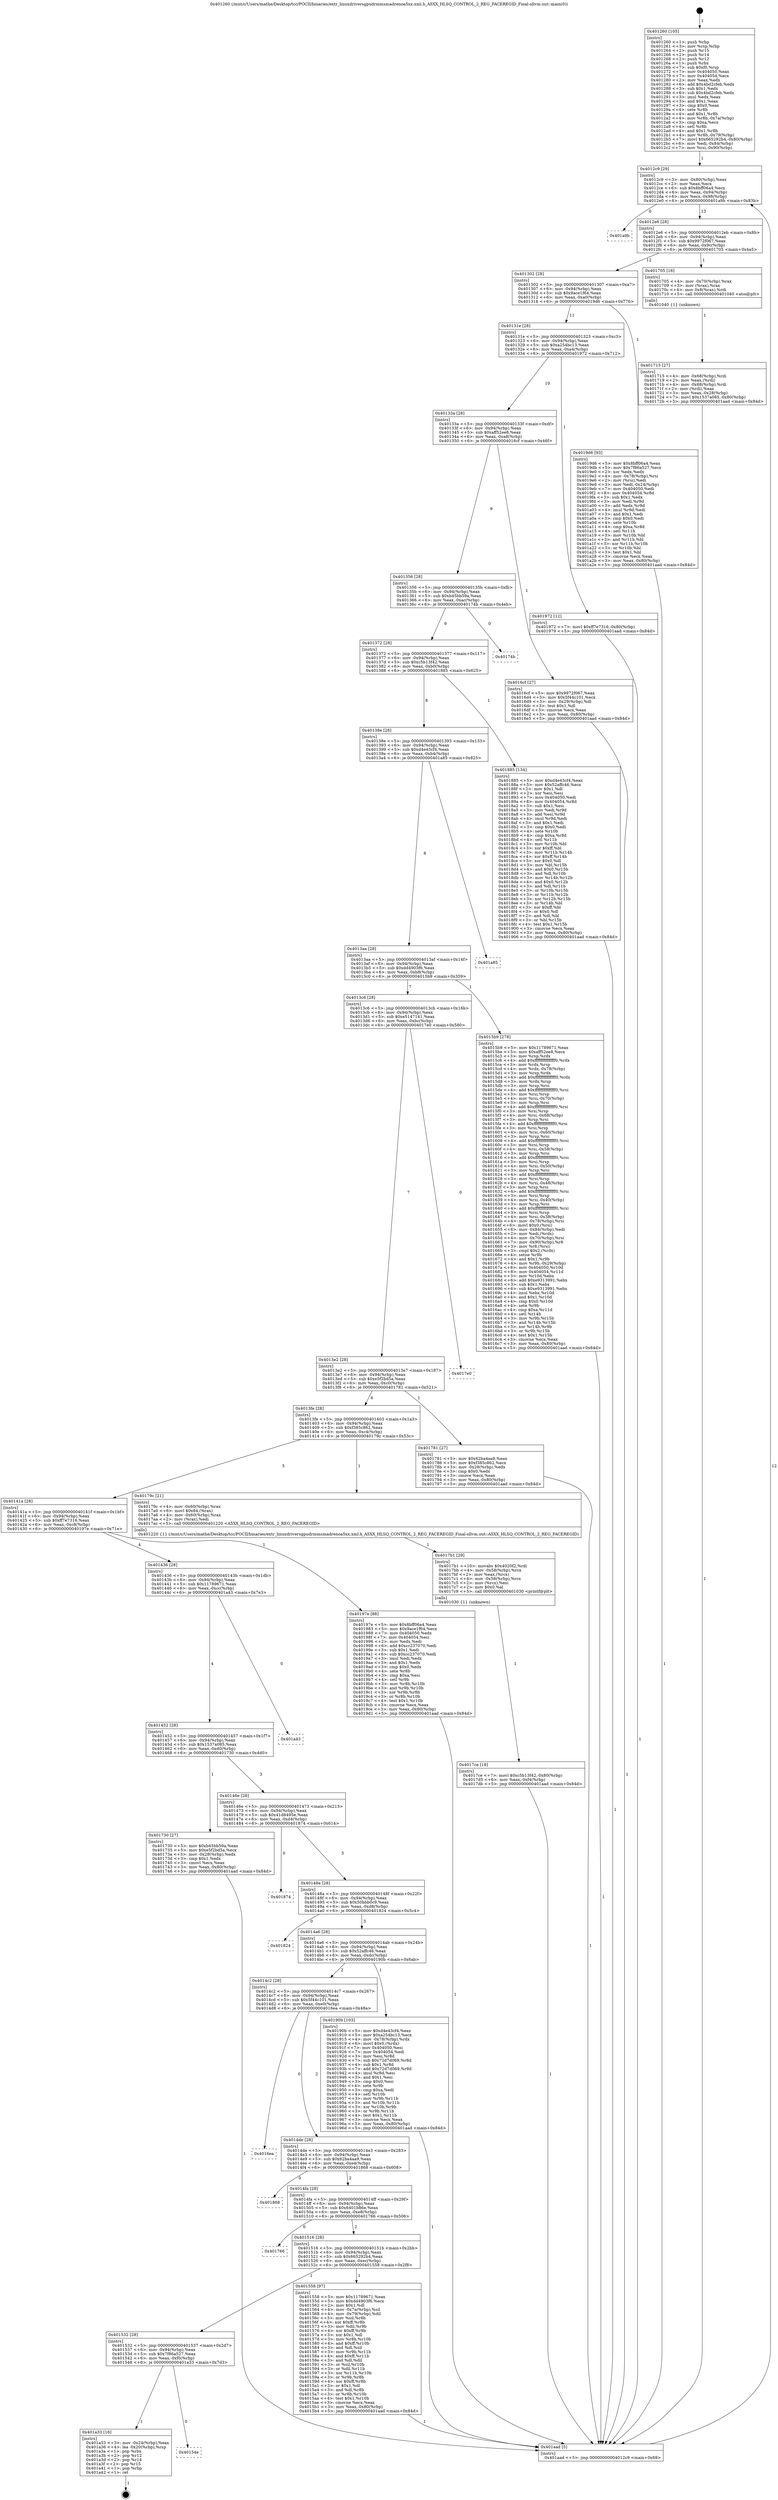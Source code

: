 digraph "0x401260" {
  label = "0x401260 (/mnt/c/Users/mathe/Desktop/tcc/POCII/binaries/extr_linuxdriversgpudrmmsmadrenoa5xx.xml.h_A5XX_HLSQ_CONTROL_2_REG_FACEREGID_Final-ollvm.out::main(0))"
  labelloc = "t"
  node[shape=record]

  Entry [label="",width=0.3,height=0.3,shape=circle,fillcolor=black,style=filled]
  "0x4012c9" [label="{
     0x4012c9 [29]\l
     | [instrs]\l
     &nbsp;&nbsp;0x4012c9 \<+3\>: mov -0x80(%rbp),%eax\l
     &nbsp;&nbsp;0x4012cc \<+2\>: mov %eax,%ecx\l
     &nbsp;&nbsp;0x4012ce \<+6\>: sub $0x8bff06a4,%ecx\l
     &nbsp;&nbsp;0x4012d4 \<+6\>: mov %eax,-0x94(%rbp)\l
     &nbsp;&nbsp;0x4012da \<+6\>: mov %ecx,-0x98(%rbp)\l
     &nbsp;&nbsp;0x4012e0 \<+6\>: je 0000000000401a9b \<main+0x83b\>\l
  }"]
  "0x401a9b" [label="{
     0x401a9b\l
  }", style=dashed]
  "0x4012e6" [label="{
     0x4012e6 [28]\l
     | [instrs]\l
     &nbsp;&nbsp;0x4012e6 \<+5\>: jmp 00000000004012eb \<main+0x8b\>\l
     &nbsp;&nbsp;0x4012eb \<+6\>: mov -0x94(%rbp),%eax\l
     &nbsp;&nbsp;0x4012f1 \<+5\>: sub $0x9972f067,%eax\l
     &nbsp;&nbsp;0x4012f6 \<+6\>: mov %eax,-0x9c(%rbp)\l
     &nbsp;&nbsp;0x4012fc \<+6\>: je 0000000000401705 \<main+0x4a5\>\l
  }"]
  Exit [label="",width=0.3,height=0.3,shape=circle,fillcolor=black,style=filled,peripheries=2]
  "0x401705" [label="{
     0x401705 [16]\l
     | [instrs]\l
     &nbsp;&nbsp;0x401705 \<+4\>: mov -0x70(%rbp),%rax\l
     &nbsp;&nbsp;0x401709 \<+3\>: mov (%rax),%rax\l
     &nbsp;&nbsp;0x40170c \<+4\>: mov 0x8(%rax),%rdi\l
     &nbsp;&nbsp;0x401710 \<+5\>: call 0000000000401040 \<atoi@plt\>\l
     | [calls]\l
     &nbsp;&nbsp;0x401040 \{1\} (unknown)\l
  }"]
  "0x401302" [label="{
     0x401302 [28]\l
     | [instrs]\l
     &nbsp;&nbsp;0x401302 \<+5\>: jmp 0000000000401307 \<main+0xa7\>\l
     &nbsp;&nbsp;0x401307 \<+6\>: mov -0x94(%rbp),%eax\l
     &nbsp;&nbsp;0x40130d \<+5\>: sub $0x9ace1f64,%eax\l
     &nbsp;&nbsp;0x401312 \<+6\>: mov %eax,-0xa0(%rbp)\l
     &nbsp;&nbsp;0x401318 \<+6\>: je 00000000004019d6 \<main+0x776\>\l
  }"]
  "0x40154e" [label="{
     0x40154e\l
  }", style=dashed]
  "0x4019d6" [label="{
     0x4019d6 [93]\l
     | [instrs]\l
     &nbsp;&nbsp;0x4019d6 \<+5\>: mov $0x8bff06a4,%eax\l
     &nbsp;&nbsp;0x4019db \<+5\>: mov $0x7f86a527,%ecx\l
     &nbsp;&nbsp;0x4019e0 \<+2\>: xor %edx,%edx\l
     &nbsp;&nbsp;0x4019e2 \<+4\>: mov -0x78(%rbp),%rsi\l
     &nbsp;&nbsp;0x4019e6 \<+2\>: mov (%rsi),%edi\l
     &nbsp;&nbsp;0x4019e8 \<+3\>: mov %edi,-0x24(%rbp)\l
     &nbsp;&nbsp;0x4019eb \<+7\>: mov 0x404050,%edi\l
     &nbsp;&nbsp;0x4019f2 \<+8\>: mov 0x404054,%r8d\l
     &nbsp;&nbsp;0x4019fa \<+3\>: sub $0x1,%edx\l
     &nbsp;&nbsp;0x4019fd \<+3\>: mov %edi,%r9d\l
     &nbsp;&nbsp;0x401a00 \<+3\>: add %edx,%r9d\l
     &nbsp;&nbsp;0x401a03 \<+4\>: imul %r9d,%edi\l
     &nbsp;&nbsp;0x401a07 \<+3\>: and $0x1,%edi\l
     &nbsp;&nbsp;0x401a0a \<+3\>: cmp $0x0,%edi\l
     &nbsp;&nbsp;0x401a0d \<+4\>: sete %r10b\l
     &nbsp;&nbsp;0x401a11 \<+4\>: cmp $0xa,%r8d\l
     &nbsp;&nbsp;0x401a15 \<+4\>: setl %r11b\l
     &nbsp;&nbsp;0x401a19 \<+3\>: mov %r10b,%bl\l
     &nbsp;&nbsp;0x401a1c \<+3\>: and %r11b,%bl\l
     &nbsp;&nbsp;0x401a1f \<+3\>: xor %r11b,%r10b\l
     &nbsp;&nbsp;0x401a22 \<+3\>: or %r10b,%bl\l
     &nbsp;&nbsp;0x401a25 \<+3\>: test $0x1,%bl\l
     &nbsp;&nbsp;0x401a28 \<+3\>: cmovne %ecx,%eax\l
     &nbsp;&nbsp;0x401a2b \<+3\>: mov %eax,-0x80(%rbp)\l
     &nbsp;&nbsp;0x401a2e \<+5\>: jmp 0000000000401aad \<main+0x84d\>\l
  }"]
  "0x40131e" [label="{
     0x40131e [28]\l
     | [instrs]\l
     &nbsp;&nbsp;0x40131e \<+5\>: jmp 0000000000401323 \<main+0xc3\>\l
     &nbsp;&nbsp;0x401323 \<+6\>: mov -0x94(%rbp),%eax\l
     &nbsp;&nbsp;0x401329 \<+5\>: sub $0xa254bc13,%eax\l
     &nbsp;&nbsp;0x40132e \<+6\>: mov %eax,-0xa4(%rbp)\l
     &nbsp;&nbsp;0x401334 \<+6\>: je 0000000000401972 \<main+0x712\>\l
  }"]
  "0x401a33" [label="{
     0x401a33 [16]\l
     | [instrs]\l
     &nbsp;&nbsp;0x401a33 \<+3\>: mov -0x24(%rbp),%eax\l
     &nbsp;&nbsp;0x401a36 \<+4\>: lea -0x20(%rbp),%rsp\l
     &nbsp;&nbsp;0x401a3a \<+1\>: pop %rbx\l
     &nbsp;&nbsp;0x401a3b \<+2\>: pop %r12\l
     &nbsp;&nbsp;0x401a3d \<+2\>: pop %r14\l
     &nbsp;&nbsp;0x401a3f \<+2\>: pop %r15\l
     &nbsp;&nbsp;0x401a41 \<+1\>: pop %rbp\l
     &nbsp;&nbsp;0x401a42 \<+1\>: ret\l
  }"]
  "0x401972" [label="{
     0x401972 [12]\l
     | [instrs]\l
     &nbsp;&nbsp;0x401972 \<+7\>: movl $0xff7e7316,-0x80(%rbp)\l
     &nbsp;&nbsp;0x401979 \<+5\>: jmp 0000000000401aad \<main+0x84d\>\l
  }"]
  "0x40133a" [label="{
     0x40133a [28]\l
     | [instrs]\l
     &nbsp;&nbsp;0x40133a \<+5\>: jmp 000000000040133f \<main+0xdf\>\l
     &nbsp;&nbsp;0x40133f \<+6\>: mov -0x94(%rbp),%eax\l
     &nbsp;&nbsp;0x401345 \<+5\>: sub $0xaff52ee8,%eax\l
     &nbsp;&nbsp;0x40134a \<+6\>: mov %eax,-0xa8(%rbp)\l
     &nbsp;&nbsp;0x401350 \<+6\>: je 00000000004016cf \<main+0x46f\>\l
  }"]
  "0x4017ce" [label="{
     0x4017ce [18]\l
     | [instrs]\l
     &nbsp;&nbsp;0x4017ce \<+7\>: movl $0xc5b13f42,-0x80(%rbp)\l
     &nbsp;&nbsp;0x4017d5 \<+6\>: mov %eax,-0xf4(%rbp)\l
     &nbsp;&nbsp;0x4017db \<+5\>: jmp 0000000000401aad \<main+0x84d\>\l
  }"]
  "0x4016cf" [label="{
     0x4016cf [27]\l
     | [instrs]\l
     &nbsp;&nbsp;0x4016cf \<+5\>: mov $0x9972f067,%eax\l
     &nbsp;&nbsp;0x4016d4 \<+5\>: mov $0x5f44c101,%ecx\l
     &nbsp;&nbsp;0x4016d9 \<+3\>: mov -0x29(%rbp),%dl\l
     &nbsp;&nbsp;0x4016dc \<+3\>: test $0x1,%dl\l
     &nbsp;&nbsp;0x4016df \<+3\>: cmovne %ecx,%eax\l
     &nbsp;&nbsp;0x4016e2 \<+3\>: mov %eax,-0x80(%rbp)\l
     &nbsp;&nbsp;0x4016e5 \<+5\>: jmp 0000000000401aad \<main+0x84d\>\l
  }"]
  "0x401356" [label="{
     0x401356 [28]\l
     | [instrs]\l
     &nbsp;&nbsp;0x401356 \<+5\>: jmp 000000000040135b \<main+0xfb\>\l
     &nbsp;&nbsp;0x40135b \<+6\>: mov -0x94(%rbp),%eax\l
     &nbsp;&nbsp;0x401361 \<+5\>: sub $0xb45bb59a,%eax\l
     &nbsp;&nbsp;0x401366 \<+6\>: mov %eax,-0xac(%rbp)\l
     &nbsp;&nbsp;0x40136c \<+6\>: je 000000000040174b \<main+0x4eb\>\l
  }"]
  "0x4017b1" [label="{
     0x4017b1 [29]\l
     | [instrs]\l
     &nbsp;&nbsp;0x4017b1 \<+10\>: movabs $0x4020f2,%rdi\l
     &nbsp;&nbsp;0x4017bb \<+4\>: mov -0x58(%rbp),%rcx\l
     &nbsp;&nbsp;0x4017bf \<+2\>: mov %eax,(%rcx)\l
     &nbsp;&nbsp;0x4017c1 \<+4\>: mov -0x58(%rbp),%rcx\l
     &nbsp;&nbsp;0x4017c5 \<+2\>: mov (%rcx),%esi\l
     &nbsp;&nbsp;0x4017c7 \<+2\>: mov $0x0,%al\l
     &nbsp;&nbsp;0x4017c9 \<+5\>: call 0000000000401030 \<printf@plt\>\l
     | [calls]\l
     &nbsp;&nbsp;0x401030 \{1\} (unknown)\l
  }"]
  "0x40174b" [label="{
     0x40174b\l
  }", style=dashed]
  "0x401372" [label="{
     0x401372 [28]\l
     | [instrs]\l
     &nbsp;&nbsp;0x401372 \<+5\>: jmp 0000000000401377 \<main+0x117\>\l
     &nbsp;&nbsp;0x401377 \<+6\>: mov -0x94(%rbp),%eax\l
     &nbsp;&nbsp;0x40137d \<+5\>: sub $0xc5b13f42,%eax\l
     &nbsp;&nbsp;0x401382 \<+6\>: mov %eax,-0xb0(%rbp)\l
     &nbsp;&nbsp;0x401388 \<+6\>: je 0000000000401885 \<main+0x625\>\l
  }"]
  "0x401715" [label="{
     0x401715 [27]\l
     | [instrs]\l
     &nbsp;&nbsp;0x401715 \<+4\>: mov -0x68(%rbp),%rdi\l
     &nbsp;&nbsp;0x401719 \<+2\>: mov %eax,(%rdi)\l
     &nbsp;&nbsp;0x40171b \<+4\>: mov -0x68(%rbp),%rdi\l
     &nbsp;&nbsp;0x40171f \<+2\>: mov (%rdi),%eax\l
     &nbsp;&nbsp;0x401721 \<+3\>: mov %eax,-0x28(%rbp)\l
     &nbsp;&nbsp;0x401724 \<+7\>: movl $0x1537a085,-0x80(%rbp)\l
     &nbsp;&nbsp;0x40172b \<+5\>: jmp 0000000000401aad \<main+0x84d\>\l
  }"]
  "0x401885" [label="{
     0x401885 [134]\l
     | [instrs]\l
     &nbsp;&nbsp;0x401885 \<+5\>: mov $0xd4e43cf4,%eax\l
     &nbsp;&nbsp;0x40188a \<+5\>: mov $0x52affc46,%ecx\l
     &nbsp;&nbsp;0x40188f \<+2\>: mov $0x1,%dl\l
     &nbsp;&nbsp;0x401891 \<+2\>: xor %esi,%esi\l
     &nbsp;&nbsp;0x401893 \<+7\>: mov 0x404050,%edi\l
     &nbsp;&nbsp;0x40189a \<+8\>: mov 0x404054,%r8d\l
     &nbsp;&nbsp;0x4018a2 \<+3\>: sub $0x1,%esi\l
     &nbsp;&nbsp;0x4018a5 \<+3\>: mov %edi,%r9d\l
     &nbsp;&nbsp;0x4018a8 \<+3\>: add %esi,%r9d\l
     &nbsp;&nbsp;0x4018ab \<+4\>: imul %r9d,%edi\l
     &nbsp;&nbsp;0x4018af \<+3\>: and $0x1,%edi\l
     &nbsp;&nbsp;0x4018b2 \<+3\>: cmp $0x0,%edi\l
     &nbsp;&nbsp;0x4018b5 \<+4\>: sete %r10b\l
     &nbsp;&nbsp;0x4018b9 \<+4\>: cmp $0xa,%r8d\l
     &nbsp;&nbsp;0x4018bd \<+4\>: setl %r11b\l
     &nbsp;&nbsp;0x4018c1 \<+3\>: mov %r10b,%bl\l
     &nbsp;&nbsp;0x4018c4 \<+3\>: xor $0xff,%bl\l
     &nbsp;&nbsp;0x4018c7 \<+3\>: mov %r11b,%r14b\l
     &nbsp;&nbsp;0x4018ca \<+4\>: xor $0xff,%r14b\l
     &nbsp;&nbsp;0x4018ce \<+3\>: xor $0x0,%dl\l
     &nbsp;&nbsp;0x4018d1 \<+3\>: mov %bl,%r15b\l
     &nbsp;&nbsp;0x4018d4 \<+4\>: and $0x0,%r15b\l
     &nbsp;&nbsp;0x4018d8 \<+3\>: and %dl,%r10b\l
     &nbsp;&nbsp;0x4018db \<+3\>: mov %r14b,%r12b\l
     &nbsp;&nbsp;0x4018de \<+4\>: and $0x0,%r12b\l
     &nbsp;&nbsp;0x4018e2 \<+3\>: and %dl,%r11b\l
     &nbsp;&nbsp;0x4018e5 \<+3\>: or %r10b,%r15b\l
     &nbsp;&nbsp;0x4018e8 \<+3\>: or %r11b,%r12b\l
     &nbsp;&nbsp;0x4018eb \<+3\>: xor %r12b,%r15b\l
     &nbsp;&nbsp;0x4018ee \<+3\>: or %r14b,%bl\l
     &nbsp;&nbsp;0x4018f1 \<+3\>: xor $0xff,%bl\l
     &nbsp;&nbsp;0x4018f4 \<+3\>: or $0x0,%dl\l
     &nbsp;&nbsp;0x4018f7 \<+2\>: and %dl,%bl\l
     &nbsp;&nbsp;0x4018f9 \<+3\>: or %bl,%r15b\l
     &nbsp;&nbsp;0x4018fc \<+4\>: test $0x1,%r15b\l
     &nbsp;&nbsp;0x401900 \<+3\>: cmovne %ecx,%eax\l
     &nbsp;&nbsp;0x401903 \<+3\>: mov %eax,-0x80(%rbp)\l
     &nbsp;&nbsp;0x401906 \<+5\>: jmp 0000000000401aad \<main+0x84d\>\l
  }"]
  "0x40138e" [label="{
     0x40138e [28]\l
     | [instrs]\l
     &nbsp;&nbsp;0x40138e \<+5\>: jmp 0000000000401393 \<main+0x133\>\l
     &nbsp;&nbsp;0x401393 \<+6\>: mov -0x94(%rbp),%eax\l
     &nbsp;&nbsp;0x401399 \<+5\>: sub $0xd4e43cf4,%eax\l
     &nbsp;&nbsp;0x40139e \<+6\>: mov %eax,-0xb4(%rbp)\l
     &nbsp;&nbsp;0x4013a4 \<+6\>: je 0000000000401a85 \<main+0x825\>\l
  }"]
  "0x401260" [label="{
     0x401260 [105]\l
     | [instrs]\l
     &nbsp;&nbsp;0x401260 \<+1\>: push %rbp\l
     &nbsp;&nbsp;0x401261 \<+3\>: mov %rsp,%rbp\l
     &nbsp;&nbsp;0x401264 \<+2\>: push %r15\l
     &nbsp;&nbsp;0x401266 \<+2\>: push %r14\l
     &nbsp;&nbsp;0x401268 \<+2\>: push %r12\l
     &nbsp;&nbsp;0x40126a \<+1\>: push %rbx\l
     &nbsp;&nbsp;0x40126b \<+7\>: sub $0xf0,%rsp\l
     &nbsp;&nbsp;0x401272 \<+7\>: mov 0x404050,%eax\l
     &nbsp;&nbsp;0x401279 \<+7\>: mov 0x404054,%ecx\l
     &nbsp;&nbsp;0x401280 \<+2\>: mov %eax,%edx\l
     &nbsp;&nbsp;0x401282 \<+6\>: add $0x4bd2cfeb,%edx\l
     &nbsp;&nbsp;0x401288 \<+3\>: sub $0x1,%edx\l
     &nbsp;&nbsp;0x40128b \<+6\>: sub $0x4bd2cfeb,%edx\l
     &nbsp;&nbsp;0x401291 \<+3\>: imul %edx,%eax\l
     &nbsp;&nbsp;0x401294 \<+3\>: and $0x1,%eax\l
     &nbsp;&nbsp;0x401297 \<+3\>: cmp $0x0,%eax\l
     &nbsp;&nbsp;0x40129a \<+4\>: sete %r8b\l
     &nbsp;&nbsp;0x40129e \<+4\>: and $0x1,%r8b\l
     &nbsp;&nbsp;0x4012a2 \<+4\>: mov %r8b,-0x7a(%rbp)\l
     &nbsp;&nbsp;0x4012a6 \<+3\>: cmp $0xa,%ecx\l
     &nbsp;&nbsp;0x4012a9 \<+4\>: setl %r8b\l
     &nbsp;&nbsp;0x4012ad \<+4\>: and $0x1,%r8b\l
     &nbsp;&nbsp;0x4012b1 \<+4\>: mov %r8b,-0x79(%rbp)\l
     &nbsp;&nbsp;0x4012b5 \<+7\>: movl $0x665292b4,-0x80(%rbp)\l
     &nbsp;&nbsp;0x4012bc \<+6\>: mov %edi,-0x84(%rbp)\l
     &nbsp;&nbsp;0x4012c2 \<+7\>: mov %rsi,-0x90(%rbp)\l
  }"]
  "0x401a85" [label="{
     0x401a85\l
  }", style=dashed]
  "0x4013aa" [label="{
     0x4013aa [28]\l
     | [instrs]\l
     &nbsp;&nbsp;0x4013aa \<+5\>: jmp 00000000004013af \<main+0x14f\>\l
     &nbsp;&nbsp;0x4013af \<+6\>: mov -0x94(%rbp),%eax\l
     &nbsp;&nbsp;0x4013b5 \<+5\>: sub $0xdd4903f6,%eax\l
     &nbsp;&nbsp;0x4013ba \<+6\>: mov %eax,-0xb8(%rbp)\l
     &nbsp;&nbsp;0x4013c0 \<+6\>: je 00000000004015b9 \<main+0x359\>\l
  }"]
  "0x401aad" [label="{
     0x401aad [5]\l
     | [instrs]\l
     &nbsp;&nbsp;0x401aad \<+5\>: jmp 00000000004012c9 \<main+0x69\>\l
  }"]
  "0x4015b9" [label="{
     0x4015b9 [278]\l
     | [instrs]\l
     &nbsp;&nbsp;0x4015b9 \<+5\>: mov $0x11789671,%eax\l
     &nbsp;&nbsp;0x4015be \<+5\>: mov $0xaff52ee8,%ecx\l
     &nbsp;&nbsp;0x4015c3 \<+3\>: mov %rsp,%rdx\l
     &nbsp;&nbsp;0x4015c6 \<+4\>: add $0xfffffffffffffff0,%rdx\l
     &nbsp;&nbsp;0x4015ca \<+3\>: mov %rdx,%rsp\l
     &nbsp;&nbsp;0x4015cd \<+4\>: mov %rdx,-0x78(%rbp)\l
     &nbsp;&nbsp;0x4015d1 \<+3\>: mov %rsp,%rdx\l
     &nbsp;&nbsp;0x4015d4 \<+4\>: add $0xfffffffffffffff0,%rdx\l
     &nbsp;&nbsp;0x4015d8 \<+3\>: mov %rdx,%rsp\l
     &nbsp;&nbsp;0x4015db \<+3\>: mov %rsp,%rsi\l
     &nbsp;&nbsp;0x4015de \<+4\>: add $0xfffffffffffffff0,%rsi\l
     &nbsp;&nbsp;0x4015e2 \<+3\>: mov %rsi,%rsp\l
     &nbsp;&nbsp;0x4015e5 \<+4\>: mov %rsi,-0x70(%rbp)\l
     &nbsp;&nbsp;0x4015e9 \<+3\>: mov %rsp,%rsi\l
     &nbsp;&nbsp;0x4015ec \<+4\>: add $0xfffffffffffffff0,%rsi\l
     &nbsp;&nbsp;0x4015f0 \<+3\>: mov %rsi,%rsp\l
     &nbsp;&nbsp;0x4015f3 \<+4\>: mov %rsi,-0x68(%rbp)\l
     &nbsp;&nbsp;0x4015f7 \<+3\>: mov %rsp,%rsi\l
     &nbsp;&nbsp;0x4015fa \<+4\>: add $0xfffffffffffffff0,%rsi\l
     &nbsp;&nbsp;0x4015fe \<+3\>: mov %rsi,%rsp\l
     &nbsp;&nbsp;0x401601 \<+4\>: mov %rsi,-0x60(%rbp)\l
     &nbsp;&nbsp;0x401605 \<+3\>: mov %rsp,%rsi\l
     &nbsp;&nbsp;0x401608 \<+4\>: add $0xfffffffffffffff0,%rsi\l
     &nbsp;&nbsp;0x40160c \<+3\>: mov %rsi,%rsp\l
     &nbsp;&nbsp;0x40160f \<+4\>: mov %rsi,-0x58(%rbp)\l
     &nbsp;&nbsp;0x401613 \<+3\>: mov %rsp,%rsi\l
     &nbsp;&nbsp;0x401616 \<+4\>: add $0xfffffffffffffff0,%rsi\l
     &nbsp;&nbsp;0x40161a \<+3\>: mov %rsi,%rsp\l
     &nbsp;&nbsp;0x40161d \<+4\>: mov %rsi,-0x50(%rbp)\l
     &nbsp;&nbsp;0x401621 \<+3\>: mov %rsp,%rsi\l
     &nbsp;&nbsp;0x401624 \<+4\>: add $0xfffffffffffffff0,%rsi\l
     &nbsp;&nbsp;0x401628 \<+3\>: mov %rsi,%rsp\l
     &nbsp;&nbsp;0x40162b \<+4\>: mov %rsi,-0x48(%rbp)\l
     &nbsp;&nbsp;0x40162f \<+3\>: mov %rsp,%rsi\l
     &nbsp;&nbsp;0x401632 \<+4\>: add $0xfffffffffffffff0,%rsi\l
     &nbsp;&nbsp;0x401636 \<+3\>: mov %rsi,%rsp\l
     &nbsp;&nbsp;0x401639 \<+4\>: mov %rsi,-0x40(%rbp)\l
     &nbsp;&nbsp;0x40163d \<+3\>: mov %rsp,%rsi\l
     &nbsp;&nbsp;0x401640 \<+4\>: add $0xfffffffffffffff0,%rsi\l
     &nbsp;&nbsp;0x401644 \<+3\>: mov %rsi,%rsp\l
     &nbsp;&nbsp;0x401647 \<+4\>: mov %rsi,-0x38(%rbp)\l
     &nbsp;&nbsp;0x40164b \<+4\>: mov -0x78(%rbp),%rsi\l
     &nbsp;&nbsp;0x40164f \<+6\>: movl $0x0,(%rsi)\l
     &nbsp;&nbsp;0x401655 \<+6\>: mov -0x84(%rbp),%edi\l
     &nbsp;&nbsp;0x40165b \<+2\>: mov %edi,(%rdx)\l
     &nbsp;&nbsp;0x40165d \<+4\>: mov -0x70(%rbp),%rsi\l
     &nbsp;&nbsp;0x401661 \<+7\>: mov -0x90(%rbp),%r8\l
     &nbsp;&nbsp;0x401668 \<+3\>: mov %r8,(%rsi)\l
     &nbsp;&nbsp;0x40166b \<+3\>: cmpl $0x2,(%rdx)\l
     &nbsp;&nbsp;0x40166e \<+4\>: setne %r9b\l
     &nbsp;&nbsp;0x401672 \<+4\>: and $0x1,%r9b\l
     &nbsp;&nbsp;0x401676 \<+4\>: mov %r9b,-0x29(%rbp)\l
     &nbsp;&nbsp;0x40167a \<+8\>: mov 0x404050,%r10d\l
     &nbsp;&nbsp;0x401682 \<+8\>: mov 0x404054,%r11d\l
     &nbsp;&nbsp;0x40168a \<+3\>: mov %r10d,%ebx\l
     &nbsp;&nbsp;0x40168d \<+6\>: add $0xe9313991,%ebx\l
     &nbsp;&nbsp;0x401693 \<+3\>: sub $0x1,%ebx\l
     &nbsp;&nbsp;0x401696 \<+6\>: sub $0xe9313991,%ebx\l
     &nbsp;&nbsp;0x40169c \<+4\>: imul %ebx,%r10d\l
     &nbsp;&nbsp;0x4016a0 \<+4\>: and $0x1,%r10d\l
     &nbsp;&nbsp;0x4016a4 \<+4\>: cmp $0x0,%r10d\l
     &nbsp;&nbsp;0x4016a8 \<+4\>: sete %r9b\l
     &nbsp;&nbsp;0x4016ac \<+4\>: cmp $0xa,%r11d\l
     &nbsp;&nbsp;0x4016b0 \<+4\>: setl %r14b\l
     &nbsp;&nbsp;0x4016b4 \<+3\>: mov %r9b,%r15b\l
     &nbsp;&nbsp;0x4016b7 \<+3\>: and %r14b,%r15b\l
     &nbsp;&nbsp;0x4016ba \<+3\>: xor %r14b,%r9b\l
     &nbsp;&nbsp;0x4016bd \<+3\>: or %r9b,%r15b\l
     &nbsp;&nbsp;0x4016c0 \<+4\>: test $0x1,%r15b\l
     &nbsp;&nbsp;0x4016c4 \<+3\>: cmovne %ecx,%eax\l
     &nbsp;&nbsp;0x4016c7 \<+3\>: mov %eax,-0x80(%rbp)\l
     &nbsp;&nbsp;0x4016ca \<+5\>: jmp 0000000000401aad \<main+0x84d\>\l
  }"]
  "0x4013c6" [label="{
     0x4013c6 [28]\l
     | [instrs]\l
     &nbsp;&nbsp;0x4013c6 \<+5\>: jmp 00000000004013cb \<main+0x16b\>\l
     &nbsp;&nbsp;0x4013cb \<+6\>: mov -0x94(%rbp),%eax\l
     &nbsp;&nbsp;0x4013d1 \<+5\>: sub $0xe5147141,%eax\l
     &nbsp;&nbsp;0x4013d6 \<+6\>: mov %eax,-0xbc(%rbp)\l
     &nbsp;&nbsp;0x4013dc \<+6\>: je 00000000004017e0 \<main+0x580\>\l
  }"]
  "0x401532" [label="{
     0x401532 [28]\l
     | [instrs]\l
     &nbsp;&nbsp;0x401532 \<+5\>: jmp 0000000000401537 \<main+0x2d7\>\l
     &nbsp;&nbsp;0x401537 \<+6\>: mov -0x94(%rbp),%eax\l
     &nbsp;&nbsp;0x40153d \<+5\>: sub $0x7f86a527,%eax\l
     &nbsp;&nbsp;0x401542 \<+6\>: mov %eax,-0xf0(%rbp)\l
     &nbsp;&nbsp;0x401548 \<+6\>: je 0000000000401a33 \<main+0x7d3\>\l
  }"]
  "0x4017e0" [label="{
     0x4017e0\l
  }", style=dashed]
  "0x4013e2" [label="{
     0x4013e2 [28]\l
     | [instrs]\l
     &nbsp;&nbsp;0x4013e2 \<+5\>: jmp 00000000004013e7 \<main+0x187\>\l
     &nbsp;&nbsp;0x4013e7 \<+6\>: mov -0x94(%rbp),%eax\l
     &nbsp;&nbsp;0x4013ed \<+5\>: sub $0xe5f2bd5a,%eax\l
     &nbsp;&nbsp;0x4013f2 \<+6\>: mov %eax,-0xc0(%rbp)\l
     &nbsp;&nbsp;0x4013f8 \<+6\>: je 0000000000401781 \<main+0x521\>\l
  }"]
  "0x401558" [label="{
     0x401558 [97]\l
     | [instrs]\l
     &nbsp;&nbsp;0x401558 \<+5\>: mov $0x11789671,%eax\l
     &nbsp;&nbsp;0x40155d \<+5\>: mov $0xdd4903f6,%ecx\l
     &nbsp;&nbsp;0x401562 \<+2\>: mov $0x1,%dl\l
     &nbsp;&nbsp;0x401564 \<+4\>: mov -0x7a(%rbp),%sil\l
     &nbsp;&nbsp;0x401568 \<+4\>: mov -0x79(%rbp),%dil\l
     &nbsp;&nbsp;0x40156c \<+3\>: mov %sil,%r8b\l
     &nbsp;&nbsp;0x40156f \<+4\>: xor $0xff,%r8b\l
     &nbsp;&nbsp;0x401573 \<+3\>: mov %dil,%r9b\l
     &nbsp;&nbsp;0x401576 \<+4\>: xor $0xff,%r9b\l
     &nbsp;&nbsp;0x40157a \<+3\>: xor $0x1,%dl\l
     &nbsp;&nbsp;0x40157d \<+3\>: mov %r8b,%r10b\l
     &nbsp;&nbsp;0x401580 \<+4\>: and $0xff,%r10b\l
     &nbsp;&nbsp;0x401584 \<+3\>: and %dl,%sil\l
     &nbsp;&nbsp;0x401587 \<+3\>: mov %r9b,%r11b\l
     &nbsp;&nbsp;0x40158a \<+4\>: and $0xff,%r11b\l
     &nbsp;&nbsp;0x40158e \<+3\>: and %dl,%dil\l
     &nbsp;&nbsp;0x401591 \<+3\>: or %sil,%r10b\l
     &nbsp;&nbsp;0x401594 \<+3\>: or %dil,%r11b\l
     &nbsp;&nbsp;0x401597 \<+3\>: xor %r11b,%r10b\l
     &nbsp;&nbsp;0x40159a \<+3\>: or %r9b,%r8b\l
     &nbsp;&nbsp;0x40159d \<+4\>: xor $0xff,%r8b\l
     &nbsp;&nbsp;0x4015a1 \<+3\>: or $0x1,%dl\l
     &nbsp;&nbsp;0x4015a4 \<+3\>: and %dl,%r8b\l
     &nbsp;&nbsp;0x4015a7 \<+3\>: or %r8b,%r10b\l
     &nbsp;&nbsp;0x4015aa \<+4\>: test $0x1,%r10b\l
     &nbsp;&nbsp;0x4015ae \<+3\>: cmovne %ecx,%eax\l
     &nbsp;&nbsp;0x4015b1 \<+3\>: mov %eax,-0x80(%rbp)\l
     &nbsp;&nbsp;0x4015b4 \<+5\>: jmp 0000000000401aad \<main+0x84d\>\l
  }"]
  "0x401781" [label="{
     0x401781 [27]\l
     | [instrs]\l
     &nbsp;&nbsp;0x401781 \<+5\>: mov $0x62ba4aa9,%eax\l
     &nbsp;&nbsp;0x401786 \<+5\>: mov $0xf385c862,%ecx\l
     &nbsp;&nbsp;0x40178b \<+3\>: mov -0x28(%rbp),%edx\l
     &nbsp;&nbsp;0x40178e \<+3\>: cmp $0x0,%edx\l
     &nbsp;&nbsp;0x401791 \<+3\>: cmove %ecx,%eax\l
     &nbsp;&nbsp;0x401794 \<+3\>: mov %eax,-0x80(%rbp)\l
     &nbsp;&nbsp;0x401797 \<+5\>: jmp 0000000000401aad \<main+0x84d\>\l
  }"]
  "0x4013fe" [label="{
     0x4013fe [28]\l
     | [instrs]\l
     &nbsp;&nbsp;0x4013fe \<+5\>: jmp 0000000000401403 \<main+0x1a3\>\l
     &nbsp;&nbsp;0x401403 \<+6\>: mov -0x94(%rbp),%eax\l
     &nbsp;&nbsp;0x401409 \<+5\>: sub $0xf385c862,%eax\l
     &nbsp;&nbsp;0x40140e \<+6\>: mov %eax,-0xc4(%rbp)\l
     &nbsp;&nbsp;0x401414 \<+6\>: je 000000000040179c \<main+0x53c\>\l
  }"]
  "0x401516" [label="{
     0x401516 [28]\l
     | [instrs]\l
     &nbsp;&nbsp;0x401516 \<+5\>: jmp 000000000040151b \<main+0x2bb\>\l
     &nbsp;&nbsp;0x40151b \<+6\>: mov -0x94(%rbp),%eax\l
     &nbsp;&nbsp;0x401521 \<+5\>: sub $0x665292b4,%eax\l
     &nbsp;&nbsp;0x401526 \<+6\>: mov %eax,-0xec(%rbp)\l
     &nbsp;&nbsp;0x40152c \<+6\>: je 0000000000401558 \<main+0x2f8\>\l
  }"]
  "0x40179c" [label="{
     0x40179c [21]\l
     | [instrs]\l
     &nbsp;&nbsp;0x40179c \<+4\>: mov -0x60(%rbp),%rax\l
     &nbsp;&nbsp;0x4017a0 \<+6\>: movl $0x64,(%rax)\l
     &nbsp;&nbsp;0x4017a6 \<+4\>: mov -0x60(%rbp),%rax\l
     &nbsp;&nbsp;0x4017aa \<+2\>: mov (%rax),%edi\l
     &nbsp;&nbsp;0x4017ac \<+5\>: call 0000000000401220 \<A5XX_HLSQ_CONTROL_2_REG_FACEREGID\>\l
     | [calls]\l
     &nbsp;&nbsp;0x401220 \{1\} (/mnt/c/Users/mathe/Desktop/tcc/POCII/binaries/extr_linuxdriversgpudrmmsmadrenoa5xx.xml.h_A5XX_HLSQ_CONTROL_2_REG_FACEREGID_Final-ollvm.out::A5XX_HLSQ_CONTROL_2_REG_FACEREGID)\l
  }"]
  "0x40141a" [label="{
     0x40141a [28]\l
     | [instrs]\l
     &nbsp;&nbsp;0x40141a \<+5\>: jmp 000000000040141f \<main+0x1bf\>\l
     &nbsp;&nbsp;0x40141f \<+6\>: mov -0x94(%rbp),%eax\l
     &nbsp;&nbsp;0x401425 \<+5\>: sub $0xff7e7316,%eax\l
     &nbsp;&nbsp;0x40142a \<+6\>: mov %eax,-0xc8(%rbp)\l
     &nbsp;&nbsp;0x401430 \<+6\>: je 000000000040197e \<main+0x71e\>\l
  }"]
  "0x401766" [label="{
     0x401766\l
  }", style=dashed]
  "0x40197e" [label="{
     0x40197e [88]\l
     | [instrs]\l
     &nbsp;&nbsp;0x40197e \<+5\>: mov $0x8bff06a4,%eax\l
     &nbsp;&nbsp;0x401983 \<+5\>: mov $0x9ace1f64,%ecx\l
     &nbsp;&nbsp;0x401988 \<+7\>: mov 0x404050,%edx\l
     &nbsp;&nbsp;0x40198f \<+7\>: mov 0x404054,%esi\l
     &nbsp;&nbsp;0x401996 \<+2\>: mov %edx,%edi\l
     &nbsp;&nbsp;0x401998 \<+6\>: add $0xcc237070,%edi\l
     &nbsp;&nbsp;0x40199e \<+3\>: sub $0x1,%edi\l
     &nbsp;&nbsp;0x4019a1 \<+6\>: sub $0xcc237070,%edi\l
     &nbsp;&nbsp;0x4019a7 \<+3\>: imul %edi,%edx\l
     &nbsp;&nbsp;0x4019aa \<+3\>: and $0x1,%edx\l
     &nbsp;&nbsp;0x4019ad \<+3\>: cmp $0x0,%edx\l
     &nbsp;&nbsp;0x4019b0 \<+4\>: sete %r8b\l
     &nbsp;&nbsp;0x4019b4 \<+3\>: cmp $0xa,%esi\l
     &nbsp;&nbsp;0x4019b7 \<+4\>: setl %r9b\l
     &nbsp;&nbsp;0x4019bb \<+3\>: mov %r8b,%r10b\l
     &nbsp;&nbsp;0x4019be \<+3\>: and %r9b,%r10b\l
     &nbsp;&nbsp;0x4019c1 \<+3\>: xor %r9b,%r8b\l
     &nbsp;&nbsp;0x4019c4 \<+3\>: or %r8b,%r10b\l
     &nbsp;&nbsp;0x4019c7 \<+4\>: test $0x1,%r10b\l
     &nbsp;&nbsp;0x4019cb \<+3\>: cmovne %ecx,%eax\l
     &nbsp;&nbsp;0x4019ce \<+3\>: mov %eax,-0x80(%rbp)\l
     &nbsp;&nbsp;0x4019d1 \<+5\>: jmp 0000000000401aad \<main+0x84d\>\l
  }"]
  "0x401436" [label="{
     0x401436 [28]\l
     | [instrs]\l
     &nbsp;&nbsp;0x401436 \<+5\>: jmp 000000000040143b \<main+0x1db\>\l
     &nbsp;&nbsp;0x40143b \<+6\>: mov -0x94(%rbp),%eax\l
     &nbsp;&nbsp;0x401441 \<+5\>: sub $0x11789671,%eax\l
     &nbsp;&nbsp;0x401446 \<+6\>: mov %eax,-0xcc(%rbp)\l
     &nbsp;&nbsp;0x40144c \<+6\>: je 0000000000401a43 \<main+0x7e3\>\l
  }"]
  "0x4014fa" [label="{
     0x4014fa [28]\l
     | [instrs]\l
     &nbsp;&nbsp;0x4014fa \<+5\>: jmp 00000000004014ff \<main+0x29f\>\l
     &nbsp;&nbsp;0x4014ff \<+6\>: mov -0x94(%rbp),%eax\l
     &nbsp;&nbsp;0x401505 \<+5\>: sub $0x6401b86e,%eax\l
     &nbsp;&nbsp;0x40150a \<+6\>: mov %eax,-0xe8(%rbp)\l
     &nbsp;&nbsp;0x401510 \<+6\>: je 0000000000401766 \<main+0x506\>\l
  }"]
  "0x401a43" [label="{
     0x401a43\l
  }", style=dashed]
  "0x401452" [label="{
     0x401452 [28]\l
     | [instrs]\l
     &nbsp;&nbsp;0x401452 \<+5\>: jmp 0000000000401457 \<main+0x1f7\>\l
     &nbsp;&nbsp;0x401457 \<+6\>: mov -0x94(%rbp),%eax\l
     &nbsp;&nbsp;0x40145d \<+5\>: sub $0x1537a085,%eax\l
     &nbsp;&nbsp;0x401462 \<+6\>: mov %eax,-0xd0(%rbp)\l
     &nbsp;&nbsp;0x401468 \<+6\>: je 0000000000401730 \<main+0x4d0\>\l
  }"]
  "0x401868" [label="{
     0x401868\l
  }", style=dashed]
  "0x401730" [label="{
     0x401730 [27]\l
     | [instrs]\l
     &nbsp;&nbsp;0x401730 \<+5\>: mov $0xb45bb59a,%eax\l
     &nbsp;&nbsp;0x401735 \<+5\>: mov $0xe5f2bd5a,%ecx\l
     &nbsp;&nbsp;0x40173a \<+3\>: mov -0x28(%rbp),%edx\l
     &nbsp;&nbsp;0x40173d \<+3\>: cmp $0x1,%edx\l
     &nbsp;&nbsp;0x401740 \<+3\>: cmovl %ecx,%eax\l
     &nbsp;&nbsp;0x401743 \<+3\>: mov %eax,-0x80(%rbp)\l
     &nbsp;&nbsp;0x401746 \<+5\>: jmp 0000000000401aad \<main+0x84d\>\l
  }"]
  "0x40146e" [label="{
     0x40146e [28]\l
     | [instrs]\l
     &nbsp;&nbsp;0x40146e \<+5\>: jmp 0000000000401473 \<main+0x213\>\l
     &nbsp;&nbsp;0x401473 \<+6\>: mov -0x94(%rbp),%eax\l
     &nbsp;&nbsp;0x401479 \<+5\>: sub $0x41d8495e,%eax\l
     &nbsp;&nbsp;0x40147e \<+6\>: mov %eax,-0xd4(%rbp)\l
     &nbsp;&nbsp;0x401484 \<+6\>: je 0000000000401874 \<main+0x614\>\l
  }"]
  "0x4014de" [label="{
     0x4014de [28]\l
     | [instrs]\l
     &nbsp;&nbsp;0x4014de \<+5\>: jmp 00000000004014e3 \<main+0x283\>\l
     &nbsp;&nbsp;0x4014e3 \<+6\>: mov -0x94(%rbp),%eax\l
     &nbsp;&nbsp;0x4014e9 \<+5\>: sub $0x62ba4aa9,%eax\l
     &nbsp;&nbsp;0x4014ee \<+6\>: mov %eax,-0xe4(%rbp)\l
     &nbsp;&nbsp;0x4014f4 \<+6\>: je 0000000000401868 \<main+0x608\>\l
  }"]
  "0x401874" [label="{
     0x401874\l
  }", style=dashed]
  "0x40148a" [label="{
     0x40148a [28]\l
     | [instrs]\l
     &nbsp;&nbsp;0x40148a \<+5\>: jmp 000000000040148f \<main+0x22f\>\l
     &nbsp;&nbsp;0x40148f \<+6\>: mov -0x94(%rbp),%eax\l
     &nbsp;&nbsp;0x401495 \<+5\>: sub $0x50bbb0c9,%eax\l
     &nbsp;&nbsp;0x40149a \<+6\>: mov %eax,-0xd8(%rbp)\l
     &nbsp;&nbsp;0x4014a0 \<+6\>: je 0000000000401824 \<main+0x5c4\>\l
  }"]
  "0x4016ea" [label="{
     0x4016ea\l
  }", style=dashed]
  "0x401824" [label="{
     0x401824\l
  }", style=dashed]
  "0x4014a6" [label="{
     0x4014a6 [28]\l
     | [instrs]\l
     &nbsp;&nbsp;0x4014a6 \<+5\>: jmp 00000000004014ab \<main+0x24b\>\l
     &nbsp;&nbsp;0x4014ab \<+6\>: mov -0x94(%rbp),%eax\l
     &nbsp;&nbsp;0x4014b1 \<+5\>: sub $0x52affc46,%eax\l
     &nbsp;&nbsp;0x4014b6 \<+6\>: mov %eax,-0xdc(%rbp)\l
     &nbsp;&nbsp;0x4014bc \<+6\>: je 000000000040190b \<main+0x6ab\>\l
  }"]
  "0x4014c2" [label="{
     0x4014c2 [28]\l
     | [instrs]\l
     &nbsp;&nbsp;0x4014c2 \<+5\>: jmp 00000000004014c7 \<main+0x267\>\l
     &nbsp;&nbsp;0x4014c7 \<+6\>: mov -0x94(%rbp),%eax\l
     &nbsp;&nbsp;0x4014cd \<+5\>: sub $0x5f44c101,%eax\l
     &nbsp;&nbsp;0x4014d2 \<+6\>: mov %eax,-0xe0(%rbp)\l
     &nbsp;&nbsp;0x4014d8 \<+6\>: je 00000000004016ea \<main+0x48a\>\l
  }"]
  "0x40190b" [label="{
     0x40190b [103]\l
     | [instrs]\l
     &nbsp;&nbsp;0x40190b \<+5\>: mov $0xd4e43cf4,%eax\l
     &nbsp;&nbsp;0x401910 \<+5\>: mov $0xa254bc13,%ecx\l
     &nbsp;&nbsp;0x401915 \<+4\>: mov -0x78(%rbp),%rdx\l
     &nbsp;&nbsp;0x401919 \<+6\>: movl $0x0,(%rdx)\l
     &nbsp;&nbsp;0x40191f \<+7\>: mov 0x404050,%esi\l
     &nbsp;&nbsp;0x401926 \<+7\>: mov 0x404054,%edi\l
     &nbsp;&nbsp;0x40192d \<+3\>: mov %esi,%r8d\l
     &nbsp;&nbsp;0x401930 \<+7\>: sub $0x72d7d069,%r8d\l
     &nbsp;&nbsp;0x401937 \<+4\>: sub $0x1,%r8d\l
     &nbsp;&nbsp;0x40193b \<+7\>: add $0x72d7d069,%r8d\l
     &nbsp;&nbsp;0x401942 \<+4\>: imul %r8d,%esi\l
     &nbsp;&nbsp;0x401946 \<+3\>: and $0x1,%esi\l
     &nbsp;&nbsp;0x401949 \<+3\>: cmp $0x0,%esi\l
     &nbsp;&nbsp;0x40194c \<+4\>: sete %r9b\l
     &nbsp;&nbsp;0x401950 \<+3\>: cmp $0xa,%edi\l
     &nbsp;&nbsp;0x401953 \<+4\>: setl %r10b\l
     &nbsp;&nbsp;0x401957 \<+3\>: mov %r9b,%r11b\l
     &nbsp;&nbsp;0x40195a \<+3\>: and %r10b,%r11b\l
     &nbsp;&nbsp;0x40195d \<+3\>: xor %r10b,%r9b\l
     &nbsp;&nbsp;0x401960 \<+3\>: or %r9b,%r11b\l
     &nbsp;&nbsp;0x401963 \<+4\>: test $0x1,%r11b\l
     &nbsp;&nbsp;0x401967 \<+3\>: cmovne %ecx,%eax\l
     &nbsp;&nbsp;0x40196a \<+3\>: mov %eax,-0x80(%rbp)\l
     &nbsp;&nbsp;0x40196d \<+5\>: jmp 0000000000401aad \<main+0x84d\>\l
  }"]
  Entry -> "0x401260" [label=" 1"]
  "0x4012c9" -> "0x401a9b" [label=" 0"]
  "0x4012c9" -> "0x4012e6" [label=" 13"]
  "0x401a33" -> Exit [label=" 1"]
  "0x4012e6" -> "0x401705" [label=" 1"]
  "0x4012e6" -> "0x401302" [label=" 12"]
  "0x401532" -> "0x40154e" [label=" 0"]
  "0x401302" -> "0x4019d6" [label=" 1"]
  "0x401302" -> "0x40131e" [label=" 11"]
  "0x401532" -> "0x401a33" [label=" 1"]
  "0x40131e" -> "0x401972" [label=" 1"]
  "0x40131e" -> "0x40133a" [label=" 10"]
  "0x4019d6" -> "0x401aad" [label=" 1"]
  "0x40133a" -> "0x4016cf" [label=" 1"]
  "0x40133a" -> "0x401356" [label=" 9"]
  "0x40197e" -> "0x401aad" [label=" 1"]
  "0x401356" -> "0x40174b" [label=" 0"]
  "0x401356" -> "0x401372" [label=" 9"]
  "0x401972" -> "0x401aad" [label=" 1"]
  "0x401372" -> "0x401885" [label=" 1"]
  "0x401372" -> "0x40138e" [label=" 8"]
  "0x40190b" -> "0x401aad" [label=" 1"]
  "0x40138e" -> "0x401a85" [label=" 0"]
  "0x40138e" -> "0x4013aa" [label=" 8"]
  "0x4017ce" -> "0x401aad" [label=" 1"]
  "0x4013aa" -> "0x4015b9" [label=" 1"]
  "0x4013aa" -> "0x4013c6" [label=" 7"]
  "0x4017b1" -> "0x4017ce" [label=" 1"]
  "0x4013c6" -> "0x4017e0" [label=" 0"]
  "0x4013c6" -> "0x4013e2" [label=" 7"]
  "0x40179c" -> "0x4017b1" [label=" 1"]
  "0x4013e2" -> "0x401781" [label=" 1"]
  "0x4013e2" -> "0x4013fe" [label=" 6"]
  "0x401781" -> "0x401aad" [label=" 1"]
  "0x4013fe" -> "0x40179c" [label=" 1"]
  "0x4013fe" -> "0x40141a" [label=" 5"]
  "0x401715" -> "0x401aad" [label=" 1"]
  "0x40141a" -> "0x40197e" [label=" 1"]
  "0x40141a" -> "0x401436" [label=" 4"]
  "0x401705" -> "0x401715" [label=" 1"]
  "0x401436" -> "0x401a43" [label=" 0"]
  "0x401436" -> "0x401452" [label=" 4"]
  "0x4015b9" -> "0x401aad" [label=" 1"]
  "0x401452" -> "0x401730" [label=" 1"]
  "0x401452" -> "0x40146e" [label=" 3"]
  "0x401885" -> "0x401aad" [label=" 1"]
  "0x40146e" -> "0x401874" [label=" 0"]
  "0x40146e" -> "0x40148a" [label=" 3"]
  "0x401260" -> "0x4012c9" [label=" 1"]
  "0x40148a" -> "0x401824" [label=" 0"]
  "0x40148a" -> "0x4014a6" [label=" 3"]
  "0x401558" -> "0x401aad" [label=" 1"]
  "0x4014a6" -> "0x40190b" [label=" 1"]
  "0x4014a6" -> "0x4014c2" [label=" 2"]
  "0x401516" -> "0x401532" [label=" 1"]
  "0x4014c2" -> "0x4016ea" [label=" 0"]
  "0x4014c2" -> "0x4014de" [label=" 2"]
  "0x401aad" -> "0x4012c9" [label=" 12"]
  "0x4014de" -> "0x401868" [label=" 0"]
  "0x4014de" -> "0x4014fa" [label=" 2"]
  "0x4016cf" -> "0x401aad" [label=" 1"]
  "0x4014fa" -> "0x401766" [label=" 0"]
  "0x4014fa" -> "0x401516" [label=" 2"]
  "0x401730" -> "0x401aad" [label=" 1"]
  "0x401516" -> "0x401558" [label=" 1"]
}
